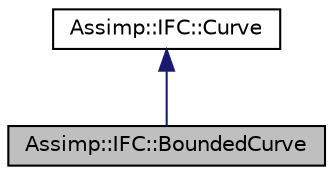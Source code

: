 digraph "Assimp::IFC::BoundedCurve"
{
  edge [fontname="Helvetica",fontsize="10",labelfontname="Helvetica",labelfontsize="10"];
  node [fontname="Helvetica",fontsize="10",shape=record];
  Node1 [label="Assimp::IFC::BoundedCurve",height=0.2,width=0.4,color="black", fillcolor="grey75", style="filled", fontcolor="black"];
  Node2 -> Node1 [dir="back",color="midnightblue",fontsize="10",style="solid",fontname="Helvetica"];
  Node2 [label="Assimp::IFC::Curve",height=0.2,width=0.4,color="black", fillcolor="white", style="filled",URL="$class_assimp_1_1_i_f_c_1_1_curve.html"];
}
